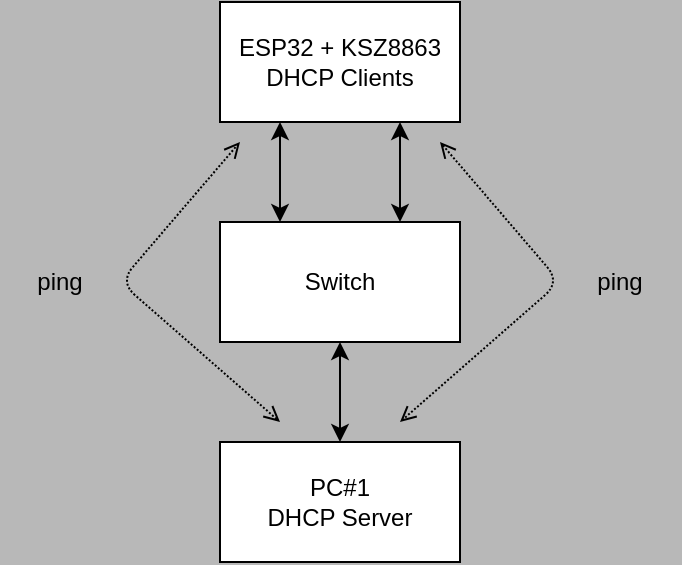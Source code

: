 <mxfile>
    <diagram id="qvqIMWZhLYQI7_66ceEl" name="Page-1">
        <mxGraphModel dx="1074" dy="527" grid="1" gridSize="10" guides="1" tooltips="1" connect="1" arrows="1" fold="1" page="1" pageScale="1" pageWidth="850" pageHeight="1100" background="#B8B8B8" math="0" shadow="0">
            <root>
                <mxCell id="0"/>
                <mxCell id="1" parent="0"/>
                <mxCell id="2" value="ESP32 + KSZ8863&lt;br&gt;DHCP Clients" style="rounded=0;whiteSpace=wrap;html=1;" parent="1" vertex="1">
                    <mxGeometry x="280" y="160" width="120" height="60" as="geometry"/>
                </mxCell>
                <mxCell id="13" value="" style="edgeStyle=none;html=1;startArrow=classic;startFill=1;" edge="1" parent="1" source="3" target="4">
                    <mxGeometry relative="1" as="geometry"/>
                </mxCell>
                <mxCell id="3" value="PC#1&lt;br&gt;DHCP Server" style="rounded=0;whiteSpace=wrap;html=1;" parent="1" vertex="1">
                    <mxGeometry x="280" y="380" width="120" height="60" as="geometry"/>
                </mxCell>
                <mxCell id="14" style="edgeStyle=none;html=1;exitX=0.25;exitY=0;exitDx=0;exitDy=0;entryX=0.25;entryY=1;entryDx=0;entryDy=0;startArrow=classic;startFill=1;" edge="1" parent="1" source="4" target="2">
                    <mxGeometry relative="1" as="geometry"/>
                </mxCell>
                <mxCell id="15" style="edgeStyle=none;html=1;exitX=0.75;exitY=0;exitDx=0;exitDy=0;entryX=0.75;entryY=1;entryDx=0;entryDy=0;startArrow=classic;startFill=1;" edge="1" parent="1" source="4" target="2">
                    <mxGeometry relative="1" as="geometry"/>
                </mxCell>
                <mxCell id="4" value="Switch" style="rounded=0;whiteSpace=wrap;html=1;" parent="1" vertex="1">
                    <mxGeometry x="280" y="270" width="120" height="60" as="geometry"/>
                </mxCell>
                <mxCell id="8" value="" style="endArrow=open;startArrow=open;html=1;startFill=0;endFill=0;dashed=1;dashPattern=1 1;exitX=0.25;exitY=-0.167;exitDx=0;exitDy=0;exitPerimeter=0;" parent="1" edge="1" source="3">
                    <mxGeometry width="50" height="50" relative="1" as="geometry">
                        <mxPoint x="270" y="410" as="sourcePoint"/>
                        <mxPoint x="290" y="230" as="targetPoint"/>
                        <Array as="points">
                            <mxPoint x="230" y="300"/>
                        </Array>
                    </mxGeometry>
                </mxCell>
                <mxCell id="9" value="" style="endArrow=open;startArrow=open;html=1;startFill=0;endFill=0;dashed=1;dashPattern=1 1;" parent="1" edge="1">
                    <mxGeometry width="50" height="50" relative="1" as="geometry">
                        <mxPoint x="390" y="230" as="sourcePoint"/>
                        <mxPoint x="370" y="370" as="targetPoint"/>
                        <Array as="points">
                            <mxPoint x="450" y="300"/>
                        </Array>
                    </mxGeometry>
                </mxCell>
                <mxCell id="11" value="ping" style="text;html=1;strokeColor=none;fillColor=none;align=center;verticalAlign=middle;whiteSpace=wrap;rounded=0;" parent="1" vertex="1">
                    <mxGeometry x="170" y="285" width="60" height="30" as="geometry"/>
                </mxCell>
                <mxCell id="12" value="ping" style="text;html=1;strokeColor=none;fillColor=none;align=center;verticalAlign=middle;whiteSpace=wrap;rounded=0;" parent="1" vertex="1">
                    <mxGeometry x="450" y="285" width="60" height="30" as="geometry"/>
                </mxCell>
            </root>
        </mxGraphModel>
    </diagram>
</mxfile>